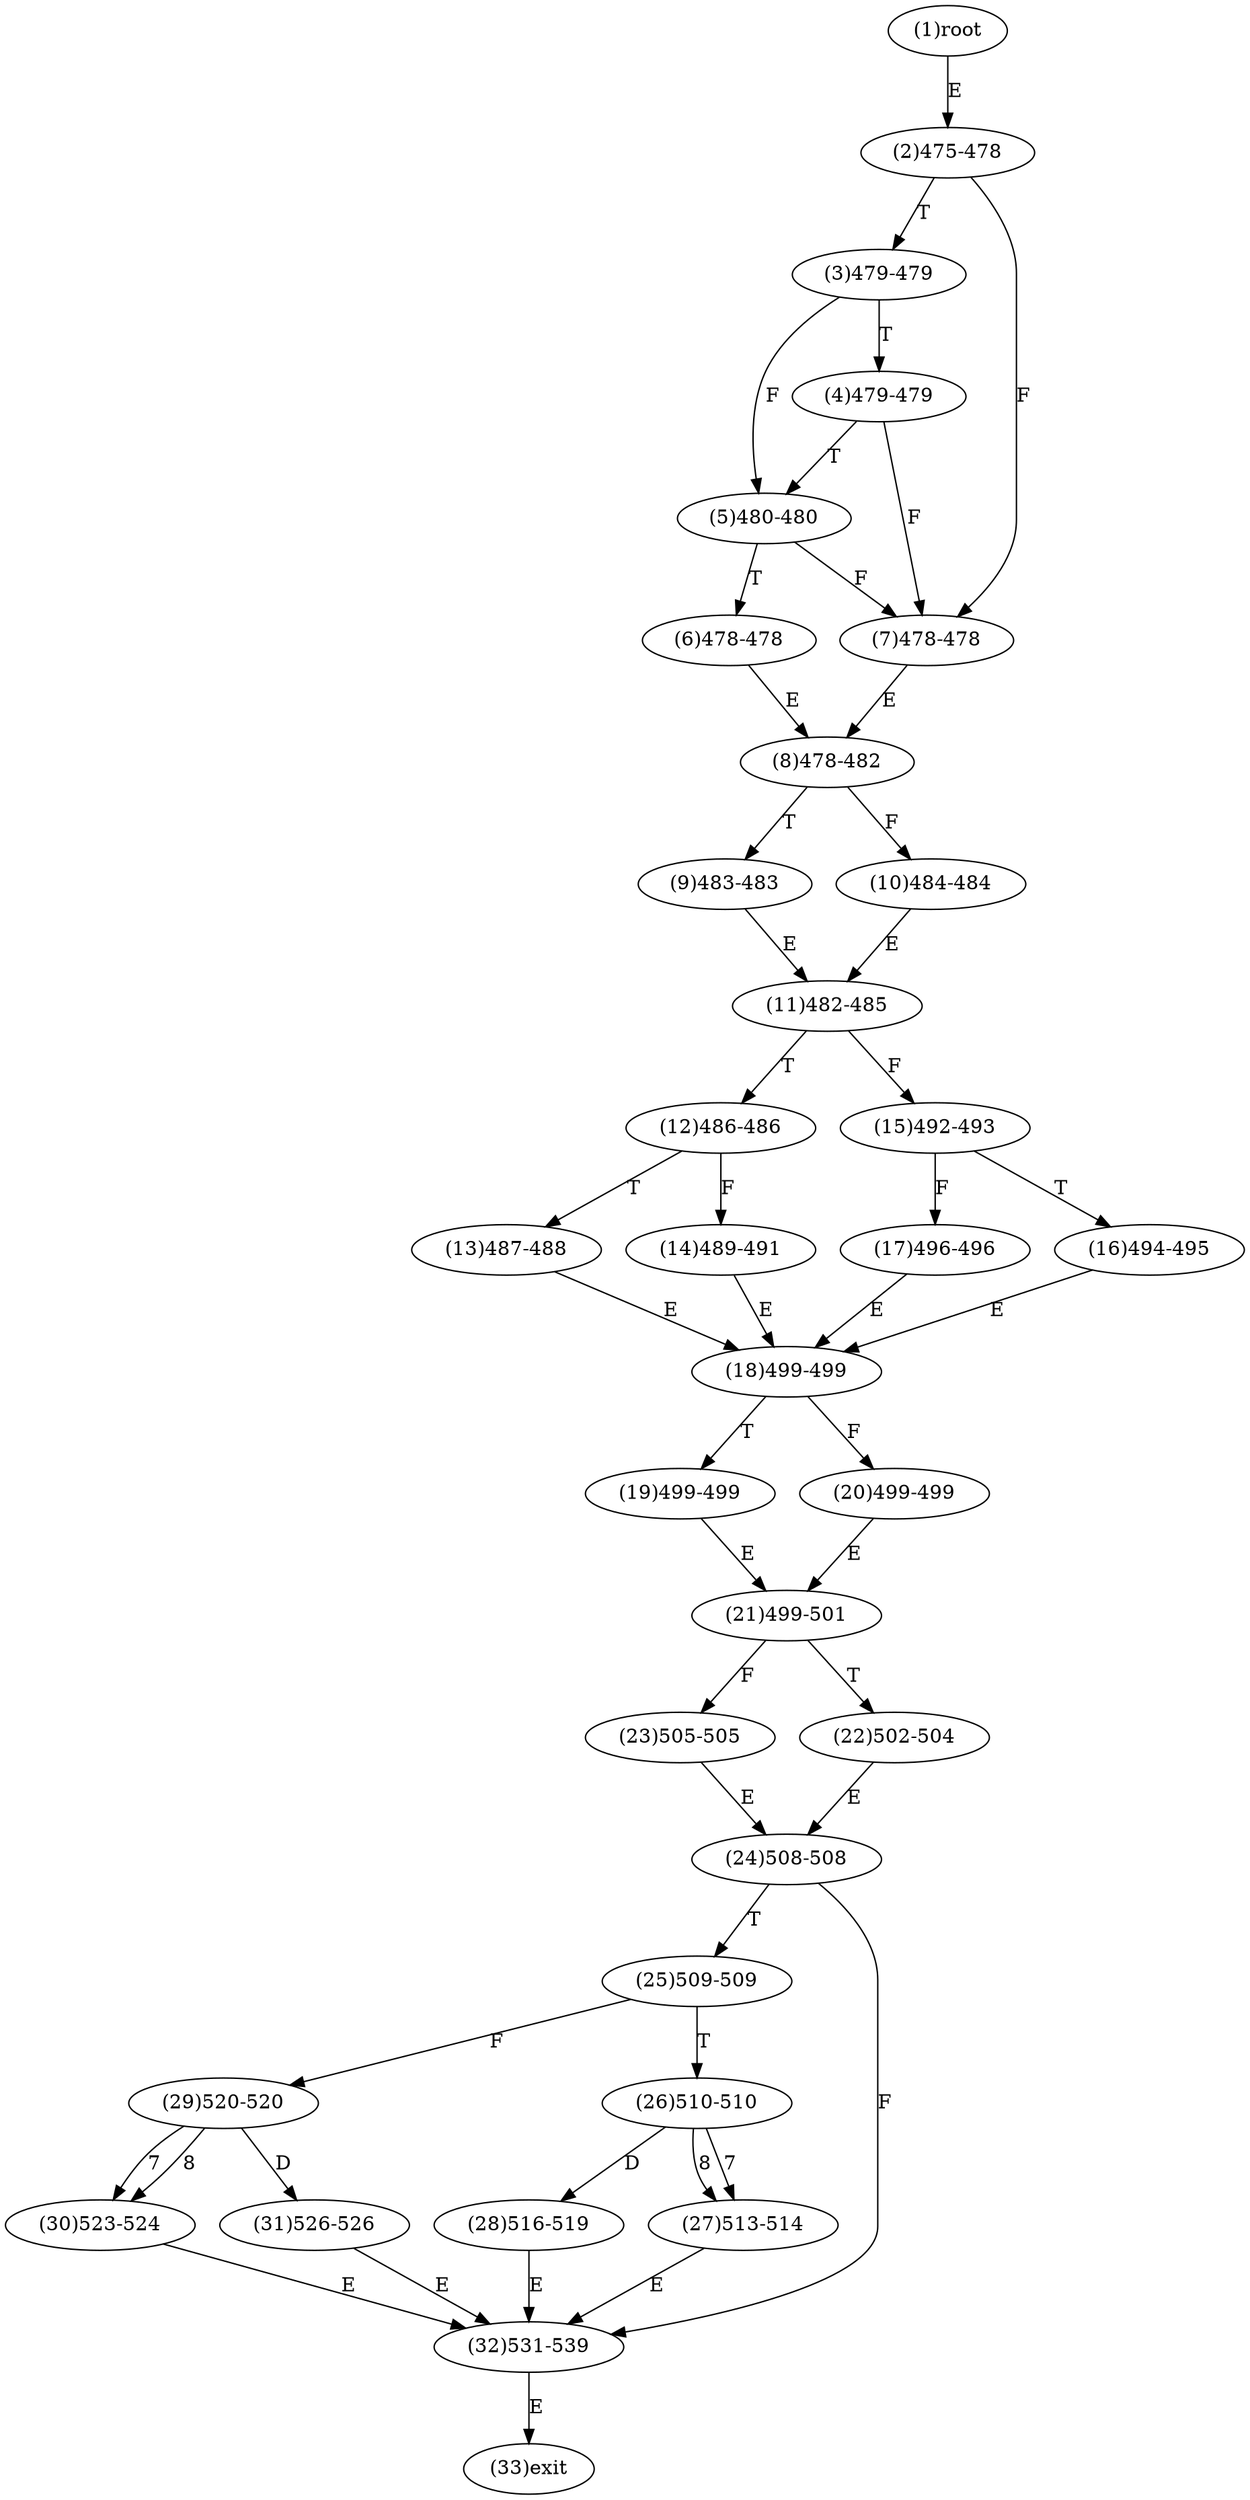 digraph "" { 
1[ label="(1)root"];
2[ label="(2)475-478"];
3[ label="(3)479-479"];
4[ label="(4)479-479"];
5[ label="(5)480-480"];
6[ label="(6)478-478"];
7[ label="(7)478-478"];
8[ label="(8)478-482"];
9[ label="(9)483-483"];
10[ label="(10)484-484"];
11[ label="(11)482-485"];
12[ label="(12)486-486"];
13[ label="(13)487-488"];
14[ label="(14)489-491"];
15[ label="(15)492-493"];
17[ label="(17)496-496"];
16[ label="(16)494-495"];
19[ label="(19)499-499"];
18[ label="(18)499-499"];
21[ label="(21)499-501"];
20[ label="(20)499-499"];
23[ label="(23)505-505"];
22[ label="(22)502-504"];
25[ label="(25)509-509"];
24[ label="(24)508-508"];
27[ label="(27)513-514"];
26[ label="(26)510-510"];
29[ label="(29)520-520"];
28[ label="(28)516-519"];
31[ label="(31)526-526"];
30[ label="(30)523-524"];
32[ label="(32)531-539"];
33[ label="(33)exit"];
1->2[ label="E"];
2->7[ label="F"];
2->3[ label="T"];
3->5[ label="F"];
3->4[ label="T"];
4->7[ label="F"];
4->5[ label="T"];
5->7[ label="F"];
5->6[ label="T"];
6->8[ label="E"];
7->8[ label="E"];
8->10[ label="F"];
8->9[ label="T"];
9->11[ label="E"];
10->11[ label="E"];
11->15[ label="F"];
11->12[ label="T"];
12->14[ label="F"];
12->13[ label="T"];
13->18[ label="E"];
14->18[ label="E"];
15->17[ label="F"];
15->16[ label="T"];
16->18[ label="E"];
17->18[ label="E"];
18->20[ label="F"];
18->19[ label="T"];
19->21[ label="E"];
20->21[ label="E"];
21->23[ label="F"];
21->22[ label="T"];
22->24[ label="E"];
23->24[ label="E"];
24->32[ label="F"];
24->25[ label="T"];
25->29[ label="F"];
25->26[ label="T"];
26->27[ label="7"];
26->27[ label="8"];
26->28[ label="D"];
27->32[ label="E"];
28->32[ label="E"];
29->30[ label="7"];
29->30[ label="8"];
29->31[ label="D"];
30->32[ label="E"];
31->32[ label="E"];
32->33[ label="E"];
}